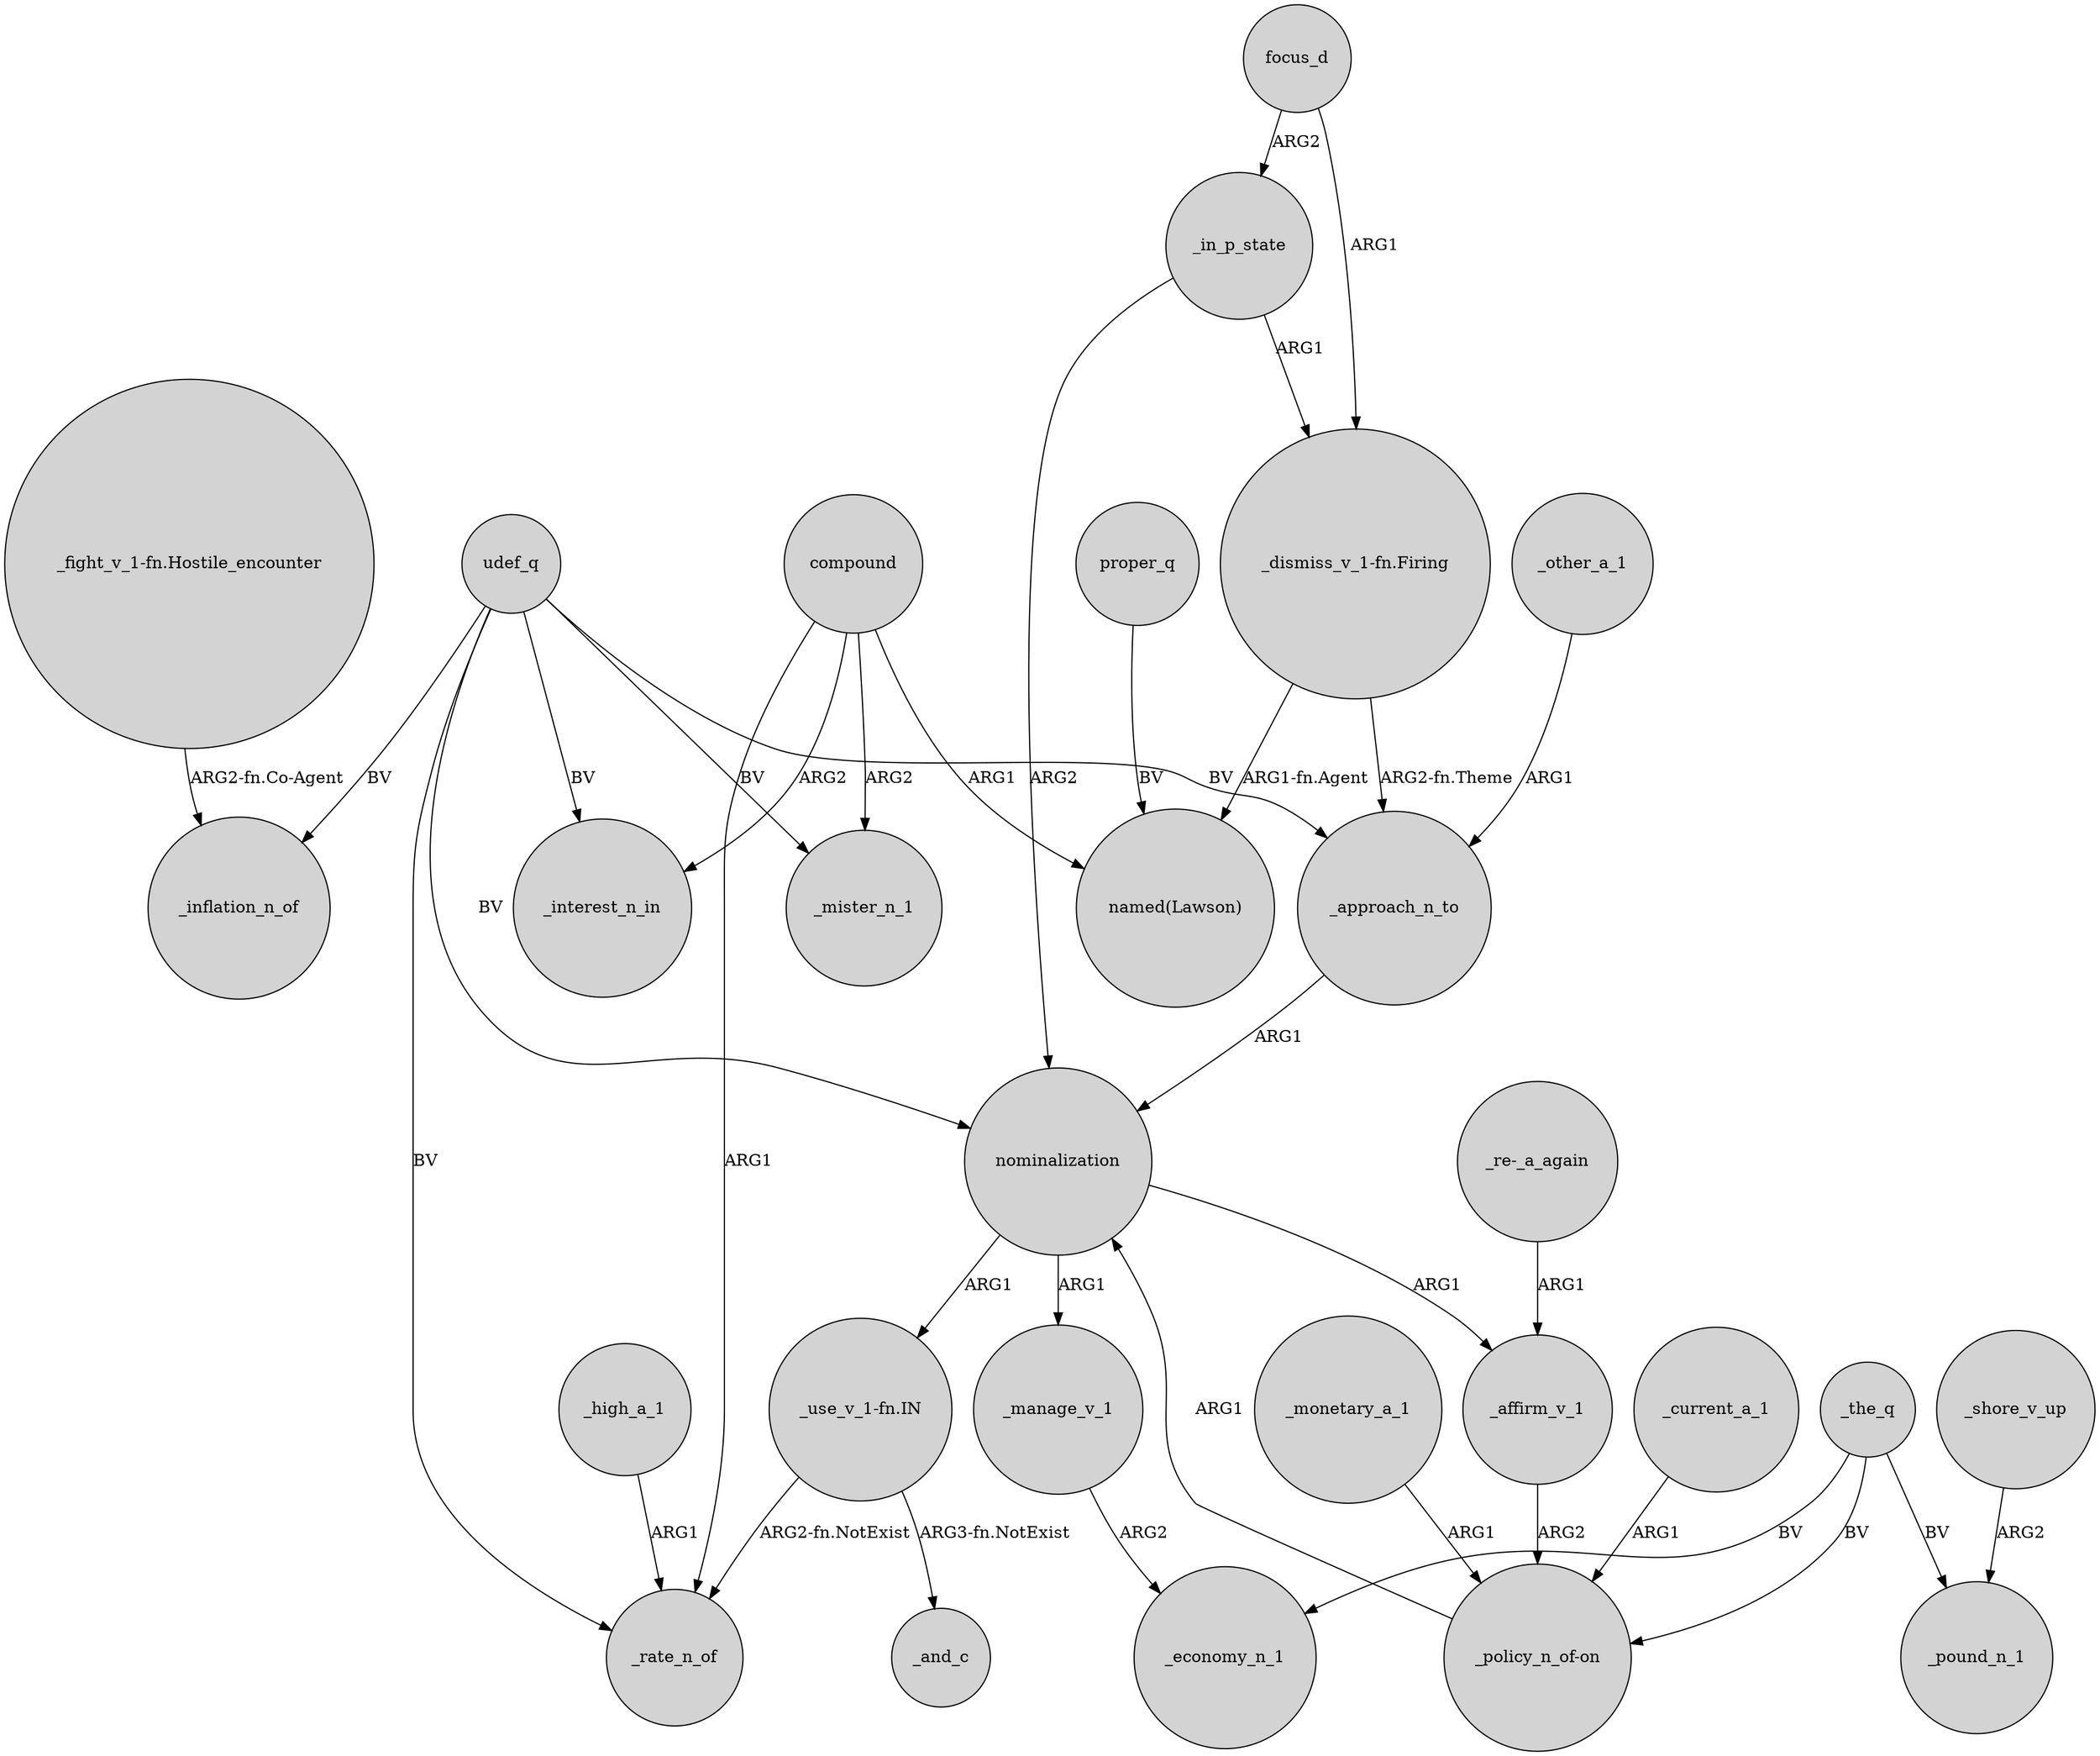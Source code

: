 digraph {
	node [shape=circle style=filled]
	udef_q -> _inflation_n_of [label=BV]
	_the_q -> "_policy_n_of-on" [label=BV]
	_in_p_state -> "_dismiss_v_1-fn.Firing" [label=ARG1]
	"_re-_a_again" -> _affirm_v_1 [label=ARG1]
	_the_q -> _pound_n_1 [label=BV]
	compound -> _mister_n_1 [label=ARG2]
	focus_d -> _in_p_state [label=ARG2]
	compound -> _rate_n_of [label=ARG1]
	udef_q -> _mister_n_1 [label=BV]
	_affirm_v_1 -> "_policy_n_of-on" [label=ARG2]
	_the_q -> _economy_n_1 [label=BV]
	nominalization -> _affirm_v_1 [label=ARG1]
	_manage_v_1 -> _economy_n_1 [label=ARG2]
	udef_q -> _rate_n_of [label=BV]
	udef_q -> _interest_n_in [label=BV]
	_approach_n_to -> nominalization [label=ARG1]
	compound -> _interest_n_in [label=ARG2]
	"_fight_v_1-fn.Hostile_encounter" -> _inflation_n_of [label="ARG2-fn.Co-Agent"]
	udef_q -> _approach_n_to [label=BV]
	"_use_v_1-fn.IN" -> _and_c [label="ARG3-fn.NotExist"]
	_high_a_1 -> _rate_n_of [label=ARG1]
	_other_a_1 -> _approach_n_to [label=ARG1]
	"_policy_n_of-on" -> nominalization [label=ARG1]
	compound -> "named(Lawson)" [label=ARG1]
	proper_q -> "named(Lawson)" [label=BV]
	"_use_v_1-fn.IN" -> _rate_n_of [label="ARG2-fn.NotExist"]
	"_dismiss_v_1-fn.Firing" -> _approach_n_to [label="ARG2-fn.Theme"]
	_in_p_state -> nominalization [label=ARG2]
	udef_q -> nominalization [label=BV]
	_monetary_a_1 -> "_policy_n_of-on" [label=ARG1]
	_shore_v_up -> _pound_n_1 [label=ARG2]
	_current_a_1 -> "_policy_n_of-on" [label=ARG1]
	"_dismiss_v_1-fn.Firing" -> "named(Lawson)" [label="ARG1-fn.Agent"]
	focus_d -> "_dismiss_v_1-fn.Firing" [label=ARG1]
	nominalization -> _manage_v_1 [label=ARG1]
	nominalization -> "_use_v_1-fn.IN" [label=ARG1]
}
